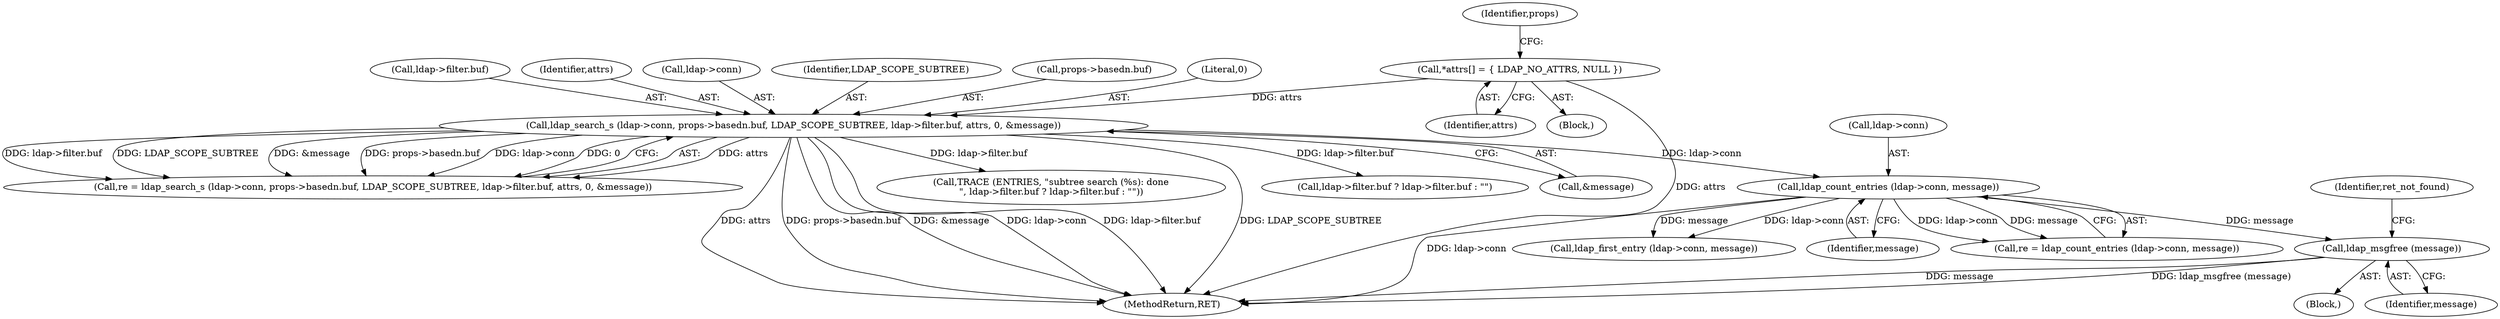 digraph "0_webserver_fbda667221c51f0aa476a02366e0cf66cb012f88@API" {
"1000247" [label="(Call,ldap_msgfree (message))"];
"1000237" [label="(Call,ldap_count_entries (ldap->conn, message))"];
"1000180" [label="(Call,ldap_search_s (ldap->conn, props->basedn.buf, LDAP_SCOPE_SUBTREE, ldap->filter.buf, attrs, 0, &message))"];
"1000120" [label="(Call,*attrs[] = { LDAP_NO_ATTRS, NULL })"];
"1000189" [label="(Identifier,LDAP_SCOPE_SUBTREE)"];
"1000184" [label="(Call,props->basedn.buf)"];
"1000247" [label="(Call,ldap_msgfree (message))"];
"1000220" [label="(Call,TRACE (ENTRIES, \"subtree search (%s): done\n\", ldap->filter.buf ? ldap->filter.buf : \"\"))"];
"1000235" [label="(Call,re = ldap_count_entries (ldap->conn, message))"];
"1000223" [label="(Call,ldap->filter.buf ? ldap->filter.buf : \"\")"];
"1000237" [label="(Call,ldap_count_entries (ldap->conn, message))"];
"1000197" [label="(Call,&message)"];
"1000120" [label="(Call,*attrs[] = { LDAP_NO_ATTRS, NULL })"];
"1000180" [label="(Call,ldap_search_s (ldap->conn, props->basedn.buf, LDAP_SCOPE_SUBTREE, ldap->filter.buf, attrs, 0, &message))"];
"1000196" [label="(Literal,0)"];
"1000253" [label="(Call,ldap_first_entry (ldap->conn, message))"];
"1000124" [label="(Identifier,props)"];
"1000178" [label="(Call,re = ldap_search_s (ldap->conn, props->basedn.buf, LDAP_SCOPE_SUBTREE, ldap->filter.buf, attrs, 0, &message))"];
"1000190" [label="(Call,ldap->filter.buf)"];
"1000241" [label="(Identifier,message)"];
"1000112" [label="(Block,)"];
"1000246" [label="(Block,)"];
"1000238" [label="(Call,ldap->conn)"];
"1000195" [label="(Identifier,attrs)"];
"1000181" [label="(Call,ldap->conn)"];
"1000250" [label="(Identifier,ret_not_found)"];
"1000248" [label="(Identifier,message)"];
"1000121" [label="(Identifier,attrs)"];
"1000327" [label="(MethodReturn,RET)"];
"1000247" -> "1000246"  [label="AST: "];
"1000247" -> "1000248"  [label="CFG: "];
"1000248" -> "1000247"  [label="AST: "];
"1000250" -> "1000247"  [label="CFG: "];
"1000247" -> "1000327"  [label="DDG: message"];
"1000247" -> "1000327"  [label="DDG: ldap_msgfree (message)"];
"1000237" -> "1000247"  [label="DDG: message"];
"1000237" -> "1000235"  [label="AST: "];
"1000237" -> "1000241"  [label="CFG: "];
"1000238" -> "1000237"  [label="AST: "];
"1000241" -> "1000237"  [label="AST: "];
"1000235" -> "1000237"  [label="CFG: "];
"1000237" -> "1000327"  [label="DDG: ldap->conn"];
"1000237" -> "1000235"  [label="DDG: ldap->conn"];
"1000237" -> "1000235"  [label="DDG: message"];
"1000180" -> "1000237"  [label="DDG: ldap->conn"];
"1000237" -> "1000253"  [label="DDG: ldap->conn"];
"1000237" -> "1000253"  [label="DDG: message"];
"1000180" -> "1000178"  [label="AST: "];
"1000180" -> "1000197"  [label="CFG: "];
"1000181" -> "1000180"  [label="AST: "];
"1000184" -> "1000180"  [label="AST: "];
"1000189" -> "1000180"  [label="AST: "];
"1000190" -> "1000180"  [label="AST: "];
"1000195" -> "1000180"  [label="AST: "];
"1000196" -> "1000180"  [label="AST: "];
"1000197" -> "1000180"  [label="AST: "];
"1000178" -> "1000180"  [label="CFG: "];
"1000180" -> "1000327"  [label="DDG: ldap->conn"];
"1000180" -> "1000327"  [label="DDG: ldap->filter.buf"];
"1000180" -> "1000327"  [label="DDG: LDAP_SCOPE_SUBTREE"];
"1000180" -> "1000327"  [label="DDG: attrs"];
"1000180" -> "1000327"  [label="DDG: props->basedn.buf"];
"1000180" -> "1000327"  [label="DDG: &message"];
"1000180" -> "1000178"  [label="DDG: attrs"];
"1000180" -> "1000178"  [label="DDG: ldap->filter.buf"];
"1000180" -> "1000178"  [label="DDG: LDAP_SCOPE_SUBTREE"];
"1000180" -> "1000178"  [label="DDG: &message"];
"1000180" -> "1000178"  [label="DDG: props->basedn.buf"];
"1000180" -> "1000178"  [label="DDG: ldap->conn"];
"1000180" -> "1000178"  [label="DDG: 0"];
"1000120" -> "1000180"  [label="DDG: attrs"];
"1000180" -> "1000220"  [label="DDG: ldap->filter.buf"];
"1000180" -> "1000223"  [label="DDG: ldap->filter.buf"];
"1000120" -> "1000112"  [label="AST: "];
"1000120" -> "1000121"  [label="CFG: "];
"1000121" -> "1000120"  [label="AST: "];
"1000124" -> "1000120"  [label="CFG: "];
"1000120" -> "1000327"  [label="DDG: attrs"];
}
